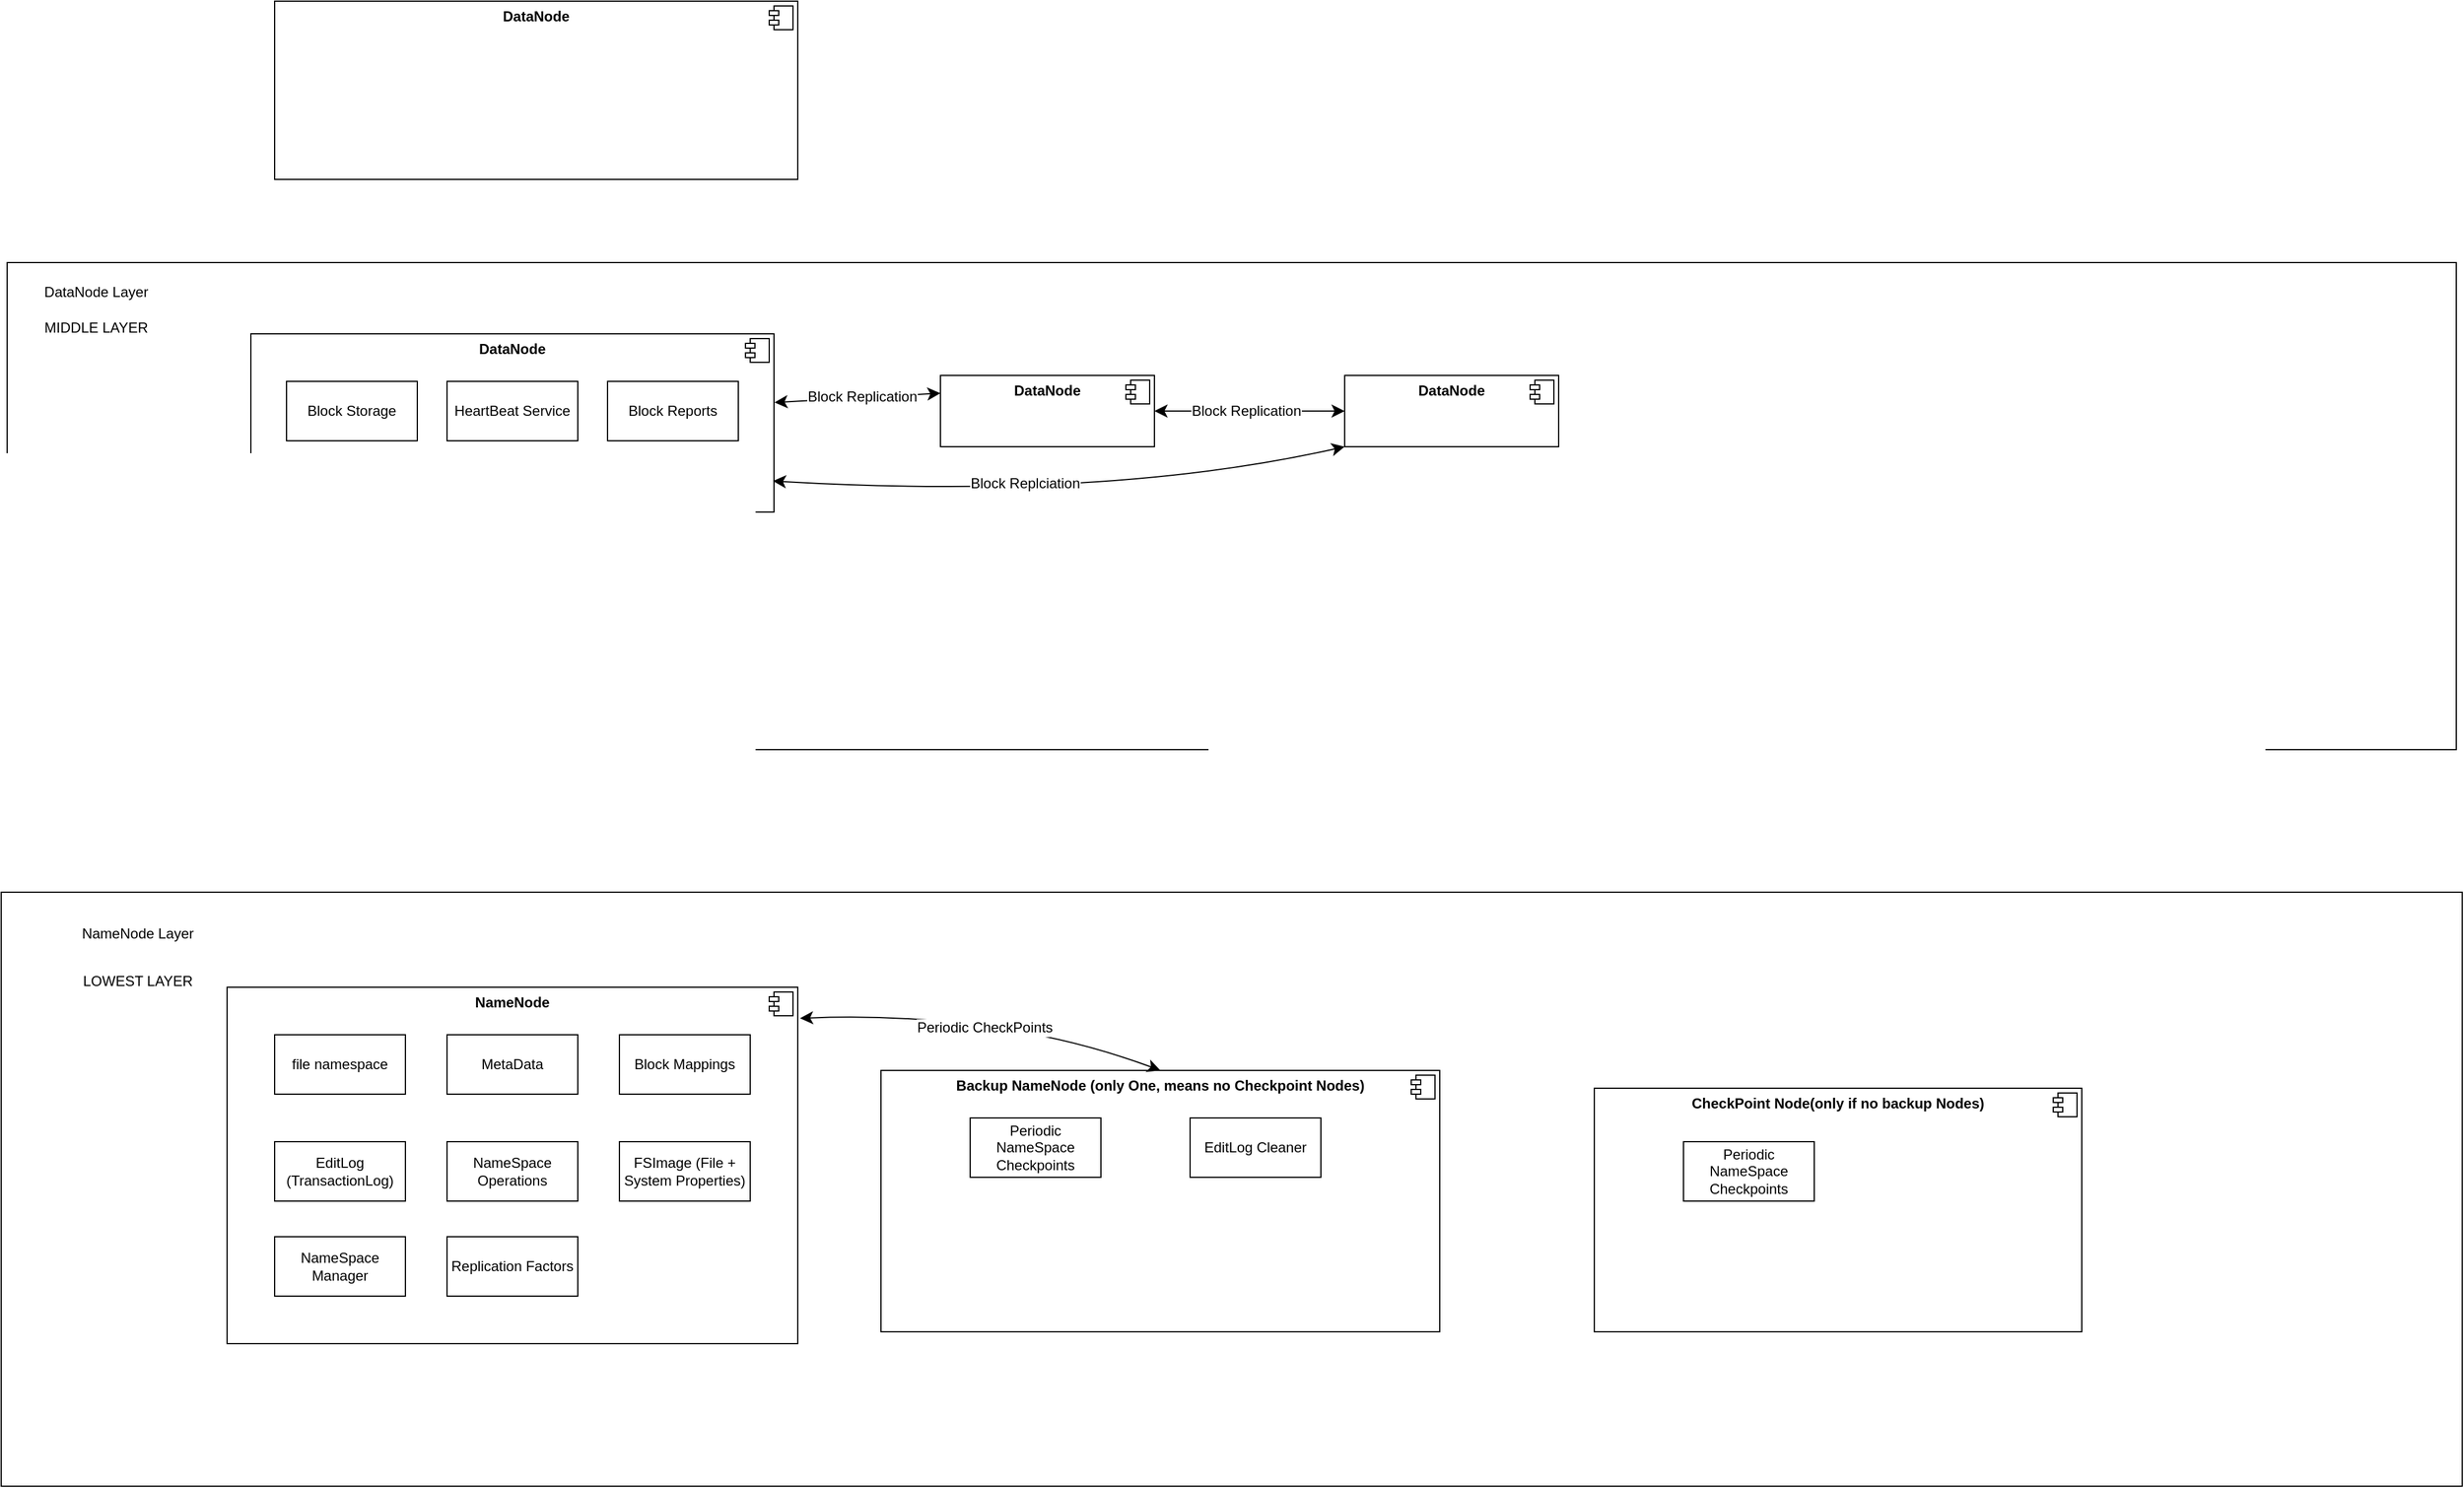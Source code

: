 <mxfile version="28.2.5">
  <diagram name="Page-1" id="KrD1nGRz9nBzj0eb4IKm">
    <mxGraphModel dx="3877" dy="2545" grid="1" gridSize="10" guides="1" tooltips="1" connect="1" arrows="1" fold="1" page="1" pageScale="1" pageWidth="850" pageHeight="1100" math="0" shadow="0">
      <root>
        <mxCell id="0" />
        <mxCell id="1" parent="0" />
        <mxCell id="y0q_RYzRmAZZay-ZsxTT-43" value="" style="rounded=0;whiteSpace=wrap;html=1;" vertex="1" parent="1">
          <mxGeometry x="-785" y="50" width="2060" height="410" as="geometry" />
        </mxCell>
        <mxCell id="y0q_RYzRmAZZay-ZsxTT-31" value="" style="rounded=0;whiteSpace=wrap;html=1;" vertex="1" parent="1">
          <mxGeometry x="-790" y="580" width="2070" height="500" as="geometry" />
        </mxCell>
        <mxCell id="y0q_RYzRmAZZay-ZsxTT-1" value="&lt;p style=&quot;margin:0px;margin-top:6px;text-align:center;&quot;&gt;&lt;b&gt;NameNode&lt;/b&gt;&lt;/p&gt;&lt;p style=&quot;margin:0px;margin-top:6px;text-align:center;&quot;&gt;&lt;b&gt;&lt;br&gt;&lt;/b&gt;&lt;/p&gt;" style="align=left;overflow=fill;html=1;dropTarget=0;whiteSpace=wrap;" vertex="1" parent="1">
          <mxGeometry x="-600" y="660" width="480" height="300" as="geometry" />
        </mxCell>
        <mxCell id="y0q_RYzRmAZZay-ZsxTT-2" value="" style="shape=component;jettyWidth=8;jettyHeight=4;" vertex="1" parent="y0q_RYzRmAZZay-ZsxTT-1">
          <mxGeometry x="1" width="20" height="20" relative="1" as="geometry">
            <mxPoint x="-24" y="4" as="offset" />
          </mxGeometry>
        </mxCell>
        <mxCell id="y0q_RYzRmAZZay-ZsxTT-7" value="file namespace" style="html=1;whiteSpace=wrap;" vertex="1" parent="1">
          <mxGeometry x="-560" y="700" width="110" height="50" as="geometry" />
        </mxCell>
        <mxCell id="y0q_RYzRmAZZay-ZsxTT-9" value="Block Mappings" style="html=1;whiteSpace=wrap;" vertex="1" parent="1">
          <mxGeometry x="-270" y="700" width="110" height="50" as="geometry" />
        </mxCell>
        <mxCell id="y0q_RYzRmAZZay-ZsxTT-16" value="EditLog (TransactionLog)" style="html=1;whiteSpace=wrap;" vertex="1" parent="1">
          <mxGeometry x="-560" y="790" width="110" height="50" as="geometry" />
        </mxCell>
        <mxCell id="y0q_RYzRmAZZay-ZsxTT-17" value="FSImage (File + System Properties)" style="html=1;whiteSpace=wrap;" vertex="1" parent="1">
          <mxGeometry x="-270" y="790" width="110" height="50" as="geometry" />
        </mxCell>
        <mxCell id="y0q_RYzRmAZZay-ZsxTT-18" value="MetaData" style="html=1;whiteSpace=wrap;" vertex="1" parent="1">
          <mxGeometry x="-415" y="700" width="110" height="50" as="geometry" />
        </mxCell>
        <mxCell id="y0q_RYzRmAZZay-ZsxTT-19" value="NameSpace Operations" style="html=1;whiteSpace=wrap;" vertex="1" parent="1">
          <mxGeometry x="-415" y="790" width="110" height="50" as="geometry" />
        </mxCell>
        <mxCell id="y0q_RYzRmAZZay-ZsxTT-20" value="NameSpace Manager" style="html=1;whiteSpace=wrap;" vertex="1" parent="1">
          <mxGeometry x="-560" y="870" width="110" height="50" as="geometry" />
        </mxCell>
        <mxCell id="y0q_RYzRmAZZay-ZsxTT-21" value="Replication Factors" style="html=1;whiteSpace=wrap;" vertex="1" parent="1">
          <mxGeometry x="-415" y="870" width="110" height="50" as="geometry" />
        </mxCell>
        <mxCell id="y0q_RYzRmAZZay-ZsxTT-22" value="&lt;p style=&quot;margin:0px;margin-top:6px;text-align:center;&quot;&gt;&lt;b&gt;Backup NameNode (only One, means no Checkpoint Nodes)&lt;/b&gt;&lt;/p&gt;" style="align=left;overflow=fill;html=1;dropTarget=0;whiteSpace=wrap;" vertex="1" parent="1">
          <mxGeometry x="-50" y="730" width="470" height="220" as="geometry" />
        </mxCell>
        <mxCell id="y0q_RYzRmAZZay-ZsxTT-23" value="" style="shape=component;jettyWidth=8;jettyHeight=4;" vertex="1" parent="y0q_RYzRmAZZay-ZsxTT-22">
          <mxGeometry x="1" width="20" height="20" relative="1" as="geometry">
            <mxPoint x="-24" y="4" as="offset" />
          </mxGeometry>
        </mxCell>
        <mxCell id="y0q_RYzRmAZZay-ZsxTT-24" style="edgeStyle=none;curved=1;rounded=0;orthogonalLoop=1;jettySize=auto;html=1;exitX=1;exitY=1;exitDx=0;exitDy=0;fontSize=12;startSize=8;endSize=8;" edge="1" parent="1" source="y0q_RYzRmAZZay-ZsxTT-22" target="y0q_RYzRmAZZay-ZsxTT-22">
          <mxGeometry relative="1" as="geometry" />
        </mxCell>
        <mxCell id="y0q_RYzRmAZZay-ZsxTT-25" value="Periodic NameSpace Checkpoints" style="html=1;whiteSpace=wrap;" vertex="1" parent="1">
          <mxGeometry x="25" y="770" width="110" height="50" as="geometry" />
        </mxCell>
        <mxCell id="y0q_RYzRmAZZay-ZsxTT-26" value="&lt;p style=&quot;margin:0px;margin-top:6px;text-align:center;&quot;&gt;&lt;b&gt;CheckPoint Node(only if no backup Nodes)&lt;/b&gt;&lt;/p&gt;" style="align=left;overflow=fill;html=1;dropTarget=0;whiteSpace=wrap;" vertex="1" parent="1">
          <mxGeometry x="550" y="745" width="410" height="205" as="geometry" />
        </mxCell>
        <mxCell id="y0q_RYzRmAZZay-ZsxTT-27" value="" style="shape=component;jettyWidth=8;jettyHeight=4;" vertex="1" parent="y0q_RYzRmAZZay-ZsxTT-26">
          <mxGeometry x="1" width="20" height="20" relative="1" as="geometry">
            <mxPoint x="-24" y="4" as="offset" />
          </mxGeometry>
        </mxCell>
        <mxCell id="y0q_RYzRmAZZay-ZsxTT-28" style="edgeStyle=none;curved=1;rounded=0;orthogonalLoop=1;jettySize=auto;html=1;exitX=1;exitY=1;exitDx=0;exitDy=0;fontSize=12;startSize=8;endSize=8;" edge="1" parent="1" source="y0q_RYzRmAZZay-ZsxTT-26" target="y0q_RYzRmAZZay-ZsxTT-26">
          <mxGeometry relative="1" as="geometry" />
        </mxCell>
        <mxCell id="y0q_RYzRmAZZay-ZsxTT-29" value="Periodic NameSpace Checkpoints" style="html=1;whiteSpace=wrap;" vertex="1" parent="1">
          <mxGeometry x="625" y="790" width="110" height="50" as="geometry" />
        </mxCell>
        <mxCell id="y0q_RYzRmAZZay-ZsxTT-30" value="EditLog Cleaner" style="html=1;whiteSpace=wrap;" vertex="1" parent="1">
          <mxGeometry x="210" y="770" width="110" height="50" as="geometry" />
        </mxCell>
        <mxCell id="y0q_RYzRmAZZay-ZsxTT-32" value="NameNode Layer" style="text;html=1;align=center;verticalAlign=middle;whiteSpace=wrap;rounded=0;" vertex="1" parent="1">
          <mxGeometry x="-760" y="600" width="170" height="30" as="geometry" />
        </mxCell>
        <mxCell id="y0q_RYzRmAZZay-ZsxTT-33" value="LOWEST LAYER" style="text;html=1;align=center;verticalAlign=middle;whiteSpace=wrap;rounded=0;" vertex="1" parent="1">
          <mxGeometry x="-760" y="640" width="170" height="30" as="geometry" />
        </mxCell>
        <mxCell id="y0q_RYzRmAZZay-ZsxTT-34" value="&lt;p style=&quot;margin:0px;margin-top:6px;text-align:center;&quot;&gt;&lt;b&gt;DataNode&lt;/b&gt;&lt;/p&gt;" style="align=left;overflow=fill;html=1;dropTarget=0;whiteSpace=wrap;" vertex="1" parent="1">
          <mxGeometry x="-580" y="110" width="440" height="150" as="geometry" />
        </mxCell>
        <mxCell id="y0q_RYzRmAZZay-ZsxTT-35" value="" style="shape=component;jettyWidth=8;jettyHeight=4;" vertex="1" parent="y0q_RYzRmAZZay-ZsxTT-34">
          <mxGeometry x="1" width="20" height="20" relative="1" as="geometry">
            <mxPoint x="-24" y="4" as="offset" />
          </mxGeometry>
        </mxCell>
        <mxCell id="y0q_RYzRmAZZay-ZsxTT-36" value="Block Storage" style="html=1;whiteSpace=wrap;" vertex="1" parent="1">
          <mxGeometry x="-550" y="150" width="110" height="50" as="geometry" />
        </mxCell>
        <mxCell id="y0q_RYzRmAZZay-ZsxTT-37" value="HeartBeat Service" style="html=1;whiteSpace=wrap;" vertex="1" parent="1">
          <mxGeometry x="-415" y="150" width="110" height="50" as="geometry" />
        </mxCell>
        <mxCell id="y0q_RYzRmAZZay-ZsxTT-38" value="Block Reports" style="html=1;whiteSpace=wrap;" vertex="1" parent="1">
          <mxGeometry x="-280" y="150" width="110" height="50" as="geometry" />
        </mxCell>
        <mxCell id="y0q_RYzRmAZZay-ZsxTT-39" value="&lt;p style=&quot;margin:0px;margin-top:6px;text-align:center;&quot;&gt;&lt;b&gt;DataNode&lt;/b&gt;&lt;/p&gt;" style="align=left;overflow=fill;html=1;dropTarget=0;whiteSpace=wrap;" vertex="1" parent="1">
          <mxGeometry y="145" width="180" height="60" as="geometry" />
        </mxCell>
        <mxCell id="y0q_RYzRmAZZay-ZsxTT-40" value="" style="shape=component;jettyWidth=8;jettyHeight=4;" vertex="1" parent="y0q_RYzRmAZZay-ZsxTT-39">
          <mxGeometry x="1" width="20" height="20" relative="1" as="geometry">
            <mxPoint x="-24" y="4" as="offset" />
          </mxGeometry>
        </mxCell>
        <mxCell id="y0q_RYzRmAZZay-ZsxTT-41" value="&lt;p style=&quot;margin:0px;margin-top:6px;text-align:center;&quot;&gt;&lt;b&gt;DataNode&lt;/b&gt;&lt;/p&gt;" style="align=left;overflow=fill;html=1;dropTarget=0;whiteSpace=wrap;" vertex="1" parent="1">
          <mxGeometry x="340" y="145" width="180" height="60" as="geometry" />
        </mxCell>
        <mxCell id="y0q_RYzRmAZZay-ZsxTT-42" value="" style="shape=component;jettyWidth=8;jettyHeight=4;" vertex="1" parent="y0q_RYzRmAZZay-ZsxTT-41">
          <mxGeometry x="1" width="20" height="20" relative="1" as="geometry">
            <mxPoint x="-24" y="4" as="offset" />
          </mxGeometry>
        </mxCell>
        <mxCell id="y0q_RYzRmAZZay-ZsxTT-44" value="DataNode Layer" style="text;html=1;align=center;verticalAlign=middle;whiteSpace=wrap;rounded=0;" vertex="1" parent="1">
          <mxGeometry x="-770" y="60" width="120" height="30" as="geometry" />
        </mxCell>
        <mxCell id="y0q_RYzRmAZZay-ZsxTT-45" value="MIDDLE LAYER" style="text;html=1;align=center;verticalAlign=middle;whiteSpace=wrap;rounded=0;" vertex="1" parent="1">
          <mxGeometry x="-770" y="90" width="120" height="30" as="geometry" />
        </mxCell>
        <mxCell id="y0q_RYzRmAZZay-ZsxTT-46" value="&lt;p style=&quot;margin:0px;margin-top:6px;text-align:center;&quot;&gt;&lt;b&gt;DataNode&lt;/b&gt;&lt;/p&gt;" style="align=left;overflow=fill;html=1;dropTarget=0;whiteSpace=wrap;" vertex="1" parent="1">
          <mxGeometry x="-560" y="-170" width="440" height="150" as="geometry" />
        </mxCell>
        <mxCell id="y0q_RYzRmAZZay-ZsxTT-47" value="" style="shape=component;jettyWidth=8;jettyHeight=4;" vertex="1" parent="y0q_RYzRmAZZay-ZsxTT-46">
          <mxGeometry x="1" width="20" height="20" relative="1" as="geometry">
            <mxPoint x="-24" y="4" as="offset" />
          </mxGeometry>
        </mxCell>
        <mxCell id="y0q_RYzRmAZZay-ZsxTT-48" value="" style="endArrow=classic;startArrow=classic;html=1;rounded=0;fontSize=12;startSize=8;endSize=8;curved=1;exitX=1.004;exitY=0.087;exitDx=0;exitDy=0;exitPerimeter=0;entryX=0.5;entryY=0;entryDx=0;entryDy=0;" edge="1" parent="1" source="y0q_RYzRmAZZay-ZsxTT-1" target="y0q_RYzRmAZZay-ZsxTT-22">
          <mxGeometry width="50" height="50" relative="1" as="geometry">
            <mxPoint x="430" y="480" as="sourcePoint" />
            <mxPoint x="480" y="430" as="targetPoint" />
            <Array as="points">
              <mxPoint x="50" y="680" />
            </Array>
          </mxGeometry>
        </mxCell>
        <mxCell id="y0q_RYzRmAZZay-ZsxTT-49" value="Periodic CheckPoints" style="edgeLabel;html=1;align=center;verticalAlign=middle;resizable=0;points=[];fontSize=12;" vertex="1" connectable="0" parent="y0q_RYzRmAZZay-ZsxTT-48">
          <mxGeometry x="-0.014" y="-13" relative="1" as="geometry">
            <mxPoint as="offset" />
          </mxGeometry>
        </mxCell>
        <mxCell id="y0q_RYzRmAZZay-ZsxTT-50" value="" style="endArrow=classic;startArrow=classic;html=1;rounded=0;fontSize=12;startSize=8;endSize=8;curved=1;entryX=1.001;entryY=0.385;entryDx=0;entryDy=0;entryPerimeter=0;exitX=0;exitY=0.25;exitDx=0;exitDy=0;" edge="1" parent="1" source="y0q_RYzRmAZZay-ZsxTT-39" target="y0q_RYzRmAZZay-ZsxTT-34">
          <mxGeometry width="50" height="50" relative="1" as="geometry">
            <mxPoint x="250" y="420" as="sourcePoint" />
            <mxPoint x="300" y="370" as="targetPoint" />
          </mxGeometry>
        </mxCell>
        <mxCell id="y0q_RYzRmAZZay-ZsxTT-51" value="Block Replication" style="edgeLabel;html=1;align=center;verticalAlign=middle;resizable=0;points=[];fontSize=12;" vertex="1" connectable="0" parent="y0q_RYzRmAZZay-ZsxTT-50">
          <mxGeometry x="-0.045" y="-1" relative="1" as="geometry">
            <mxPoint as="offset" />
          </mxGeometry>
        </mxCell>
        <mxCell id="y0q_RYzRmAZZay-ZsxTT-52" value="" style="endArrow=classic;startArrow=classic;html=1;rounded=0;fontSize=12;startSize=8;endSize=8;curved=1;entryX=0;entryY=0.5;entryDx=0;entryDy=0;exitX=1;exitY=0.5;exitDx=0;exitDy=0;" edge="1" parent="1" source="y0q_RYzRmAZZay-ZsxTT-39" target="y0q_RYzRmAZZay-ZsxTT-41">
          <mxGeometry width="50" height="50" relative="1" as="geometry">
            <mxPoint x="110" y="270" as="sourcePoint" />
            <mxPoint x="160" y="220" as="targetPoint" />
          </mxGeometry>
        </mxCell>
        <mxCell id="y0q_RYzRmAZZay-ZsxTT-53" value="Block Replication" style="edgeLabel;html=1;align=center;verticalAlign=middle;resizable=0;points=[];fontSize=12;" vertex="1" connectable="0" parent="y0q_RYzRmAZZay-ZsxTT-52">
          <mxGeometry x="-0.044" relative="1" as="geometry">
            <mxPoint as="offset" />
          </mxGeometry>
        </mxCell>
        <mxCell id="y0q_RYzRmAZZay-ZsxTT-54" value="" style="endArrow=classic;startArrow=classic;html=1;rounded=0;fontSize=12;startSize=8;endSize=8;curved=1;exitX=0.998;exitY=0.826;exitDx=0;exitDy=0;exitPerimeter=0;entryX=0;entryY=1;entryDx=0;entryDy=0;" edge="1" parent="1" source="y0q_RYzRmAZZay-ZsxTT-34" target="y0q_RYzRmAZZay-ZsxTT-41">
          <mxGeometry width="50" height="50" relative="1" as="geometry">
            <mxPoint x="110" y="270" as="sourcePoint" />
            <mxPoint x="160" y="220" as="targetPoint" />
            <Array as="points">
              <mxPoint x="140" y="250" />
            </Array>
          </mxGeometry>
        </mxCell>
        <mxCell id="y0q_RYzRmAZZay-ZsxTT-55" value="Block Replciation" style="edgeLabel;html=1;align=center;verticalAlign=middle;resizable=0;points=[];fontSize=12;" vertex="1" connectable="0" parent="y0q_RYzRmAZZay-ZsxTT-54">
          <mxGeometry x="-0.132" y="10" relative="1" as="geometry">
            <mxPoint as="offset" />
          </mxGeometry>
        </mxCell>
      </root>
    </mxGraphModel>
  </diagram>
</mxfile>
